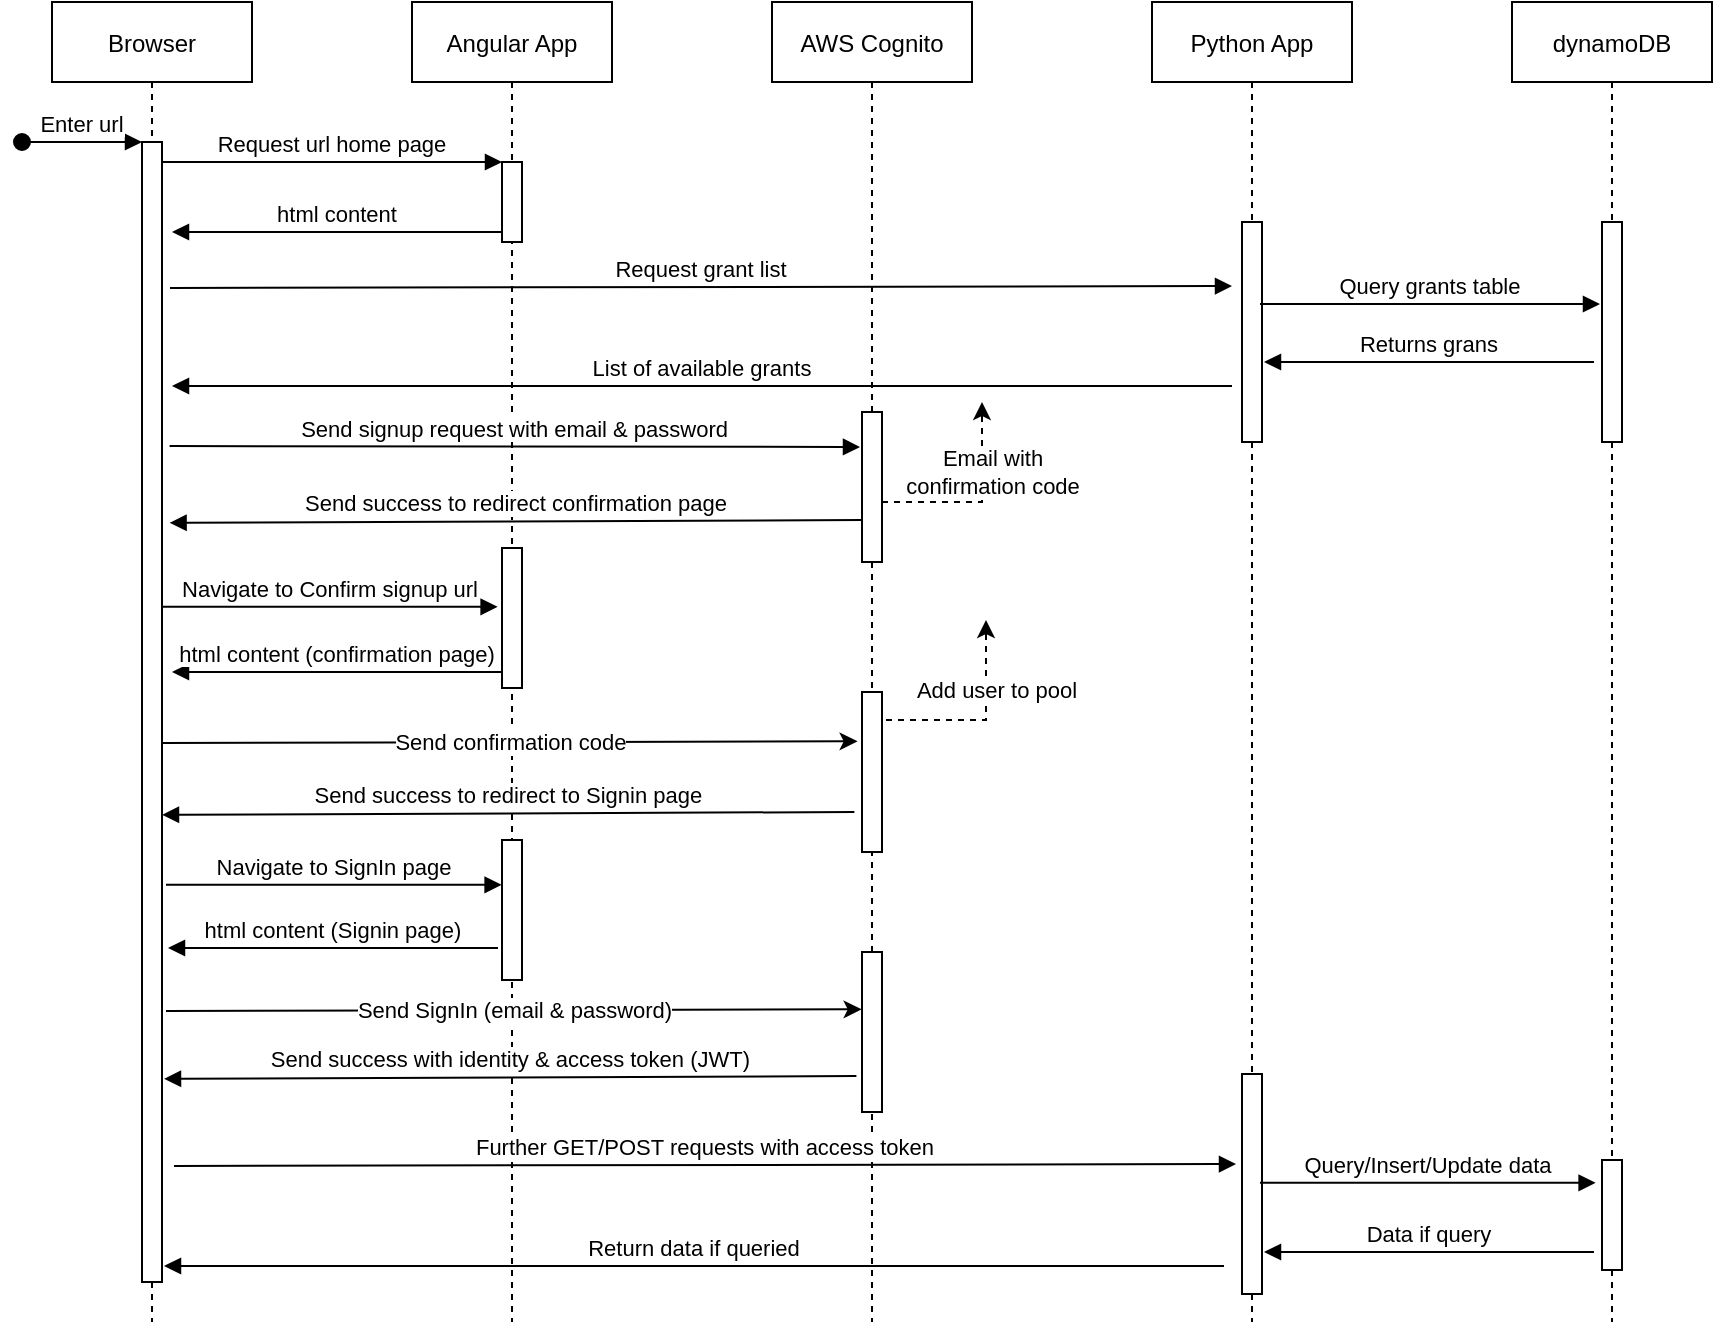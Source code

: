 <mxfile version="20.8.5" type="device"><diagram id="kgpKYQtTHZ0yAKxKKP6v" name="Page-1"><mxGraphModel dx="1050" dy="573" grid="1" gridSize="10" guides="1" tooltips="1" connect="1" arrows="1" fold="1" page="1" pageScale="1" pageWidth="850" pageHeight="1100" math="0" shadow="0"><root><mxCell id="0"/><mxCell id="1" parent="0"/><mxCell id="3nuBFxr9cyL0pnOWT2aG-1" value="Browser" style="shape=umlLifeline;perimeter=lifelinePerimeter;container=1;collapsible=0;recursiveResize=0;rounded=0;shadow=0;strokeWidth=1;" parent="1" vertex="1"><mxGeometry x="120" y="80" width="100" height="660" as="geometry"/></mxCell><mxCell id="3nuBFxr9cyL0pnOWT2aG-2" value="" style="points=[[1,0.08,0,0,0],[1,0.09,0,0,0],[1,0.15,0,0,0],[1,0.18,0,0,0],[1,0.23,0,0,0],[1,0.27,0,0,0],[1,0.31,0,0,0],[1,0.36,0,0,0],[1,0.38,0,0,0],[1,0.45,0,0,0],[1,0.46,0,0,0],[1,0.54,0,0,0],[1,0.55,0,0,0],[1,0.62,0,0,0],[1,0.64,0,0,0],[1,0.69,0,0,0],[1,0.73,0,0,0],[1,0.77,0,0,0],[1,0.82,0,0,0],[1,0.85,0,0,0],[1,0.91,0,0,0],[1,0.92,0,0,0]];perimeter=orthogonalPerimeter;rounded=0;shadow=0;strokeWidth=1;" parent="3nuBFxr9cyL0pnOWT2aG-1" vertex="1"><mxGeometry x="45" y="70" width="10" height="570" as="geometry"/></mxCell><mxCell id="3nuBFxr9cyL0pnOWT2aG-3" value="Enter url" style="verticalAlign=bottom;startArrow=oval;endArrow=block;startSize=8;shadow=0;strokeWidth=1;" parent="3nuBFxr9cyL0pnOWT2aG-1" target="3nuBFxr9cyL0pnOWT2aG-2" edge="1"><mxGeometry relative="1" as="geometry"><mxPoint x="-15" y="70" as="sourcePoint"/></mxGeometry></mxCell><mxCell id="3nuBFxr9cyL0pnOWT2aG-5" value="Angular App" style="shape=umlLifeline;perimeter=lifelinePerimeter;container=1;collapsible=0;recursiveResize=0;rounded=0;shadow=0;strokeWidth=1;" parent="1" vertex="1"><mxGeometry x="300" y="80" width="100" height="660" as="geometry"/></mxCell><mxCell id="3nuBFxr9cyL0pnOWT2aG-6" value="" style="points=[];perimeter=orthogonalPerimeter;rounded=0;shadow=0;strokeWidth=1;" parent="3nuBFxr9cyL0pnOWT2aG-5" vertex="1"><mxGeometry x="45" y="80" width="10" height="40" as="geometry"/></mxCell><mxCell id="ldBYh0zFU_vhnxcN0RsR-8" value="Send success to redirect to Signin page" style="verticalAlign=bottom;endArrow=block;entryX=1.38;entryY=0.639;shadow=0;strokeWidth=1;entryDx=0;entryDy=0;entryPerimeter=0;" parent="3nuBFxr9cyL0pnOWT2aG-5" edge="1"><mxGeometry relative="1" as="geometry"><mxPoint x="221.2" y="405" as="sourcePoint"/><mxPoint x="-125.0" y="406.41" as="targetPoint"/></mxGeometry></mxCell><mxCell id="hSJTEzwl224Alf_aGQjQ-5" value="" style="points=[];perimeter=orthogonalPerimeter;rounded=0;shadow=0;strokeWidth=1;" vertex="1" parent="3nuBFxr9cyL0pnOWT2aG-5"><mxGeometry x="45" y="273" width="10" height="70" as="geometry"/></mxCell><mxCell id="hSJTEzwl224Alf_aGQjQ-11" value="" style="points=[];perimeter=orthogonalPerimeter;rounded=0;shadow=0;strokeWidth=1;" vertex="1" parent="3nuBFxr9cyL0pnOWT2aG-5"><mxGeometry x="45" y="419" width="10" height="70" as="geometry"/></mxCell><mxCell id="3nuBFxr9cyL0pnOWT2aG-8" value="Request url home page" style="verticalAlign=bottom;endArrow=block;entryX=0;entryY=0;shadow=0;strokeWidth=1;" parent="1" source="3nuBFxr9cyL0pnOWT2aG-2" target="3nuBFxr9cyL0pnOWT2aG-6" edge="1"><mxGeometry relative="1" as="geometry"><mxPoint x="275" y="160" as="sourcePoint"/><mxPoint as="offset"/></mxGeometry></mxCell><mxCell id="3nuBFxr9cyL0pnOWT2aG-9" value="html content" style="verticalAlign=bottom;endArrow=block;entryX=1;entryY=0;shadow=0;strokeWidth=1;" parent="1" edge="1"><mxGeometry relative="1" as="geometry"><mxPoint x="345" y="195" as="sourcePoint"/><mxPoint x="180" y="195" as="targetPoint"/></mxGeometry></mxCell><mxCell id="ldBYh0zFU_vhnxcN0RsR-1" value="AWS Cognito" style="shape=umlLifeline;perimeter=lifelinePerimeter;container=1;collapsible=0;recursiveResize=0;rounded=0;shadow=0;strokeWidth=1;" parent="1" vertex="1"><mxGeometry x="480" y="80" width="100" height="660" as="geometry"/></mxCell><mxCell id="ldBYh0zFU_vhnxcN0RsR-2" value="" style="points=[];perimeter=orthogonalPerimeter;rounded=0;shadow=0;strokeWidth=1;" parent="ldBYh0zFU_vhnxcN0RsR-1" vertex="1"><mxGeometry x="45" y="205" width="10" height="75" as="geometry"/></mxCell><mxCell id="ldBYh0zFU_vhnxcN0RsR-4" value="Send success to redirect confirmation page" style="verticalAlign=bottom;endArrow=block;entryX=1.38;entryY=0.639;shadow=0;strokeWidth=1;entryDx=0;entryDy=0;entryPerimeter=0;" parent="ldBYh0zFU_vhnxcN0RsR-1" edge="1"><mxGeometry relative="1" as="geometry"><mxPoint x="45" y="259" as="sourcePoint"/><mxPoint x="-301.2" y="260.41" as="targetPoint"/></mxGeometry></mxCell><mxCell id="ldBYh0zFU_vhnxcN0RsR-5" value="Email with &lt;br&gt;confirmation code" style="endArrow=classic;html=1;rounded=0;dashed=1;" parent="ldBYh0zFU_vhnxcN0RsR-1" edge="1"><mxGeometry x="0.3" y="-5" width="50" height="50" relative="1" as="geometry"><mxPoint x="55" y="250" as="sourcePoint"/><mxPoint x="105" y="200" as="targetPoint"/><Array as="points"><mxPoint x="105" y="250"/></Array><mxPoint as="offset"/></mxGeometry></mxCell><mxCell id="hSJTEzwl224Alf_aGQjQ-9" value="" style="points=[];perimeter=orthogonalPerimeter;rounded=0;shadow=0;strokeWidth=1;" vertex="1" parent="ldBYh0zFU_vhnxcN0RsR-1"><mxGeometry x="45" y="345" width="10" height="80" as="geometry"/></mxCell><mxCell id="hSJTEzwl224Alf_aGQjQ-16" value="" style="points=[];perimeter=orthogonalPerimeter;rounded=0;shadow=0;strokeWidth=1;" vertex="1" parent="ldBYh0zFU_vhnxcN0RsR-1"><mxGeometry x="45" y="475" width="10" height="80" as="geometry"/></mxCell><mxCell id="ldBYh0zFU_vhnxcN0RsR-3" value="Send signup request with email &amp; password" style="verticalAlign=bottom;endArrow=block;entryX=0;entryY=0;shadow=0;strokeWidth=1;exitX=1.38;exitY=0.416;exitDx=0;exitDy=0;exitPerimeter=0;" parent="1" edge="1"><mxGeometry relative="1" as="geometry"><mxPoint x="178.8" y="302.04" as="sourcePoint"/><mxPoint x="524" y="302.5" as="targetPoint"/><mxPoint as="offset"/></mxGeometry></mxCell><mxCell id="ldBYh0zFU_vhnxcN0RsR-6" value="Send confirmation code" style="endArrow=classic;html=1;rounded=0;exitX=1;exitY=0.85;exitDx=0;exitDy=0;exitPerimeter=0;entryX=-0.22;entryY=0.793;entryDx=0;entryDy=0;entryPerimeter=0;" parent="1" edge="1"><mxGeometry x="0.001" width="50" height="50" relative="1" as="geometry"><mxPoint x="175" y="450.5" as="sourcePoint"/><mxPoint x="522.8" y="449.67" as="targetPoint"/><mxPoint as="offset"/></mxGeometry></mxCell><mxCell id="ldBYh0zFU_vhnxcN0RsR-7" value="Add user to pool" style="endArrow=classic;html=1;rounded=0;dashed=1;" parent="1" edge="1"><mxGeometry x="0.3" y="-5" width="50" height="50" relative="1" as="geometry"><mxPoint x="537" y="439" as="sourcePoint"/><mxPoint x="587" y="389" as="targetPoint"/><Array as="points"><mxPoint x="587" y="439"/></Array><mxPoint as="offset"/></mxGeometry></mxCell><mxCell id="hSJTEzwl224Alf_aGQjQ-1" value="Python App" style="shape=umlLifeline;perimeter=lifelinePerimeter;container=1;collapsible=0;recursiveResize=0;rounded=0;shadow=0;strokeWidth=1;" vertex="1" parent="1"><mxGeometry x="670" y="80" width="100" height="660" as="geometry"/></mxCell><mxCell id="hSJTEzwl224Alf_aGQjQ-2" value="" style="points=[];perimeter=orthogonalPerimeter;rounded=0;shadow=0;strokeWidth=1;" vertex="1" parent="hSJTEzwl224Alf_aGQjQ-1"><mxGeometry x="45" y="110" width="10" height="110" as="geometry"/></mxCell><mxCell id="hSJTEzwl224Alf_aGQjQ-23" value="" style="points=[];perimeter=orthogonalPerimeter;rounded=0;shadow=0;strokeWidth=1;" vertex="1" parent="hSJTEzwl224Alf_aGQjQ-1"><mxGeometry x="45" y="536" width="10" height="110" as="geometry"/></mxCell><mxCell id="hSJTEzwl224Alf_aGQjQ-8" value="Navigate to Confirm signup url" style="verticalAlign=bottom;endArrow=block;shadow=0;strokeWidth=1;exitX=1;exitY=0.54;exitDx=0;exitDy=0;exitPerimeter=0;entryX=-0.22;entryY=0.42;entryDx=0;entryDy=0;entryPerimeter=0;" edge="1" parent="1" target="hSJTEzwl224Alf_aGQjQ-5"><mxGeometry relative="1" as="geometry"><mxPoint x="175" y="382.4" as="sourcePoint"/><mxPoint as="offset"/><mxPoint x="330" y="375" as="targetPoint"/></mxGeometry></mxCell><mxCell id="hSJTEzwl224Alf_aGQjQ-10" value="html content (confirmation page)" style="verticalAlign=bottom;endArrow=block;entryX=1;entryY=0;shadow=0;strokeWidth=1;" edge="1" parent="1"><mxGeometry relative="1" as="geometry"><mxPoint x="345" y="415" as="sourcePoint"/><mxPoint x="180" y="415" as="targetPoint"/></mxGeometry></mxCell><mxCell id="hSJTEzwl224Alf_aGQjQ-12" value="Request grant list" style="verticalAlign=bottom;endArrow=block;shadow=0;strokeWidth=1;" edge="1" parent="1"><mxGeometry relative="1" as="geometry"><mxPoint x="179" y="223" as="sourcePoint"/><mxPoint as="offset"/><mxPoint x="710" y="222" as="targetPoint"/></mxGeometry></mxCell><mxCell id="hSJTEzwl224Alf_aGQjQ-13" value="List of available grants" style="verticalAlign=bottom;endArrow=block;shadow=0;strokeWidth=1;" edge="1" parent="1"><mxGeometry relative="1" as="geometry"><mxPoint x="710" y="272" as="sourcePoint"/><mxPoint x="180" y="272" as="targetPoint"/></mxGeometry></mxCell><mxCell id="hSJTEzwl224Alf_aGQjQ-14" value="Navigate to SignIn page" style="verticalAlign=bottom;endArrow=block;shadow=0;strokeWidth=1;exitX=1;exitY=0.54;exitDx=0;exitDy=0;exitPerimeter=0;entryX=-0.22;entryY=0.42;entryDx=0;entryDy=0;entryPerimeter=0;" edge="1" parent="1"><mxGeometry relative="1" as="geometry"><mxPoint x="177" y="521.4" as="sourcePoint"/><mxPoint as="offset"/><mxPoint x="344.8" y="521.4" as="targetPoint"/></mxGeometry></mxCell><mxCell id="hSJTEzwl224Alf_aGQjQ-15" value="html content (Signin page)" style="verticalAlign=bottom;endArrow=block;entryX=1;entryY=0;shadow=0;strokeWidth=1;" edge="1" parent="1"><mxGeometry relative="1" as="geometry"><mxPoint x="343" y="553" as="sourcePoint"/><mxPoint x="178" y="553" as="targetPoint"/></mxGeometry></mxCell><mxCell id="hSJTEzwl224Alf_aGQjQ-17" value="Send SignIn (email &amp;amp; password)" style="endArrow=classic;html=1;rounded=0;exitX=1;exitY=0.85;exitDx=0;exitDy=0;exitPerimeter=0;entryX=-0.22;entryY=0.793;entryDx=0;entryDy=0;entryPerimeter=0;" edge="1" parent="1"><mxGeometry x="0.001" width="50" height="50" relative="1" as="geometry"><mxPoint x="177" y="584.5" as="sourcePoint"/><mxPoint x="524.8" y="583.67" as="targetPoint"/><mxPoint as="offset"/></mxGeometry></mxCell><mxCell id="hSJTEzwl224Alf_aGQjQ-18" value="Send success with identity &amp; access token (JWT)" style="verticalAlign=bottom;endArrow=block;entryX=1.38;entryY=0.639;shadow=0;strokeWidth=1;entryDx=0;entryDy=0;entryPerimeter=0;" edge="1" parent="1"><mxGeometry relative="1" as="geometry"><mxPoint x="522.2" y="617" as="sourcePoint"/><mxPoint x="176" y="618.41" as="targetPoint"/></mxGeometry></mxCell><mxCell id="hSJTEzwl224Alf_aGQjQ-19" value="dynamoDB" style="shape=umlLifeline;perimeter=lifelinePerimeter;container=1;collapsible=0;recursiveResize=0;rounded=0;shadow=0;strokeWidth=1;" vertex="1" parent="1"><mxGeometry x="850" y="80" width="100" height="660" as="geometry"/></mxCell><mxCell id="hSJTEzwl224Alf_aGQjQ-20" value="" style="points=[];perimeter=orthogonalPerimeter;rounded=0;shadow=0;strokeWidth=1;" vertex="1" parent="hSJTEzwl224Alf_aGQjQ-19"><mxGeometry x="45" y="110" width="10" height="110" as="geometry"/></mxCell><mxCell id="hSJTEzwl224Alf_aGQjQ-25" value="" style="points=[];perimeter=orthogonalPerimeter;rounded=0;shadow=0;strokeWidth=1;" vertex="1" parent="hSJTEzwl224Alf_aGQjQ-19"><mxGeometry x="45" y="579" width="10" height="55" as="geometry"/></mxCell><mxCell id="hSJTEzwl224Alf_aGQjQ-21" value="Query grants table" style="verticalAlign=bottom;endArrow=block;entryX=0;entryY=0;shadow=0;strokeWidth=1;" edge="1" parent="1"><mxGeometry relative="1" as="geometry"><mxPoint x="724" y="231" as="sourcePoint"/><mxPoint as="offset"/><mxPoint x="894" y="231" as="targetPoint"/></mxGeometry></mxCell><mxCell id="hSJTEzwl224Alf_aGQjQ-22" value="Returns grans" style="verticalAlign=bottom;endArrow=block;entryX=1;entryY=0;shadow=0;strokeWidth=1;" edge="1" parent="1"><mxGeometry relative="1" as="geometry"><mxPoint x="891" y="260" as="sourcePoint"/><mxPoint x="726" y="260" as="targetPoint"/></mxGeometry></mxCell><mxCell id="hSJTEzwl224Alf_aGQjQ-24" value="Further GET/POST requests with access token" style="verticalAlign=bottom;endArrow=block;shadow=0;strokeWidth=1;" edge="1" parent="1"><mxGeometry relative="1" as="geometry"><mxPoint x="181" y="662" as="sourcePoint"/><mxPoint as="offset"/><mxPoint x="712" y="661" as="targetPoint"/></mxGeometry></mxCell><mxCell id="hSJTEzwl224Alf_aGQjQ-26" value="Query/Insert/Update data" style="verticalAlign=bottom;endArrow=block;shadow=0;strokeWidth=1;exitX=1;exitY=0.54;exitDx=0;exitDy=0;exitPerimeter=0;entryX=-0.22;entryY=0.42;entryDx=0;entryDy=0;entryPerimeter=0;" edge="1" parent="1"><mxGeometry relative="1" as="geometry"><mxPoint x="724" y="670.4" as="sourcePoint"/><mxPoint as="offset"/><mxPoint x="891.8" y="670.4" as="targetPoint"/></mxGeometry></mxCell><mxCell id="hSJTEzwl224Alf_aGQjQ-27" value="Data if query" style="verticalAlign=bottom;endArrow=block;entryX=1;entryY=0;shadow=0;strokeWidth=1;" edge="1" parent="1"><mxGeometry relative="1" as="geometry"><mxPoint x="891" y="705" as="sourcePoint"/><mxPoint x="726" y="705" as="targetPoint"/></mxGeometry></mxCell><mxCell id="hSJTEzwl224Alf_aGQjQ-28" value="Return data if queried" style="verticalAlign=bottom;endArrow=block;shadow=0;strokeWidth=1;" edge="1" parent="1"><mxGeometry relative="1" as="geometry"><mxPoint x="706" y="712" as="sourcePoint"/><mxPoint x="176" y="712" as="targetPoint"/></mxGeometry></mxCell></root></mxGraphModel></diagram></mxfile>